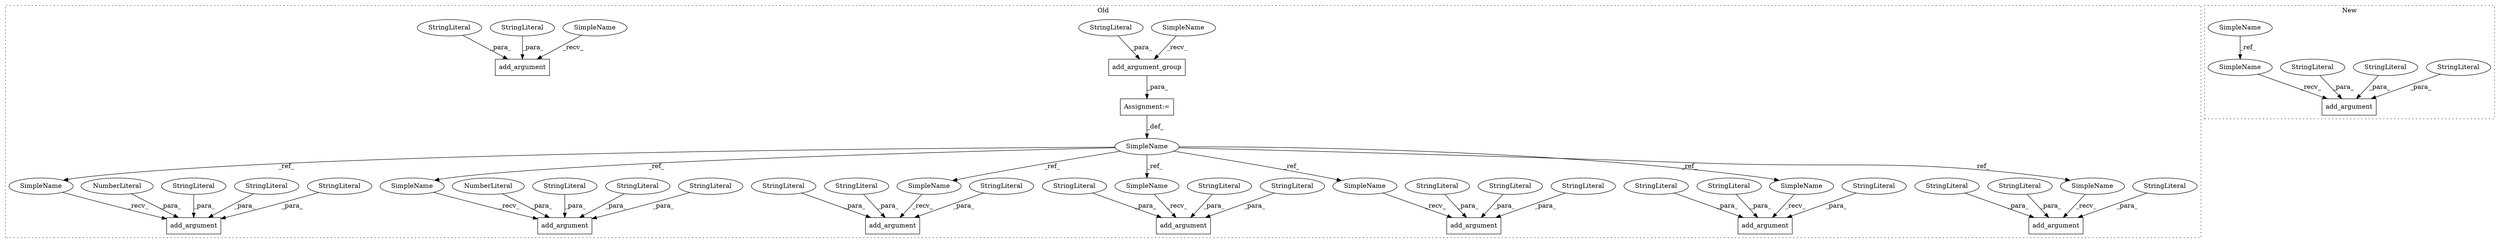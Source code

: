digraph G {
subgraph cluster0 {
1 [label="add_argument_group" a="32" s="71020,71061" l="19,1" shape="box"];
3 [label="add_argument" a="32" s="71629,71684" l="13,1" shape="box"];
4 [label="SimpleName" a="42" s="70988" l="18" shape="ellipse"];
5 [label="add_argument" a="32" s="71354,71411" l="13,1" shape="box"];
6 [label="StringLiteral" a="45" s="71039" l="22" shape="ellipse"];
7 [label="StringLiteral" a="45" s="71367" l="9" shape="ellipse"];
8 [label="StringLiteral" a="45" s="71650" l="12" shape="ellipse"];
10 [label="Assignment:=" a="7" s="71006" l="1" shape="box"];
13 [label="StringLiteral" a="45" s="71642" l="7" shape="ellipse"];
14 [label="StringLiteral" a="45" s="71663" l="21" shape="ellipse"];
15 [label="StringLiteral" a="45" s="71390" l="21" shape="ellipse"];
16 [label="StringLiteral" a="45" s="71377" l="12" shape="ellipse"];
18 [label="add_argument" a="32" s="70526,70597" l="13,1" shape="box"];
19 [label="StringLiteral" a="45" s="70549" l="48" shape="ellipse"];
20 [label="StringLiteral" a="45" s="70539" l="9" shape="ellipse"];
21 [label="add_argument" a="32" s="71793,71860" l="13,1" shape="box"];
22 [label="StringLiteral" a="45" s="71829" l="31" shape="ellipse"];
23 [label="StringLiteral" a="45" s="71816" l="12" shape="ellipse"];
24 [label="StringLiteral" a="45" s="71806" l="9" shape="ellipse"];
25 [label="add_argument" a="32" s="71710,71767" l="13,1" shape="box"];
26 [label="StringLiteral" a="45" s="71731" l="12" shape="ellipse"];
27 [label="StringLiteral" a="45" s="71744" l="23" shape="ellipse"];
28 [label="StringLiteral" a="45" s="71723" l="7" shape="ellipse"];
29 [label="add_argument" a="32" s="71087,71153" l="13,1" shape="box"];
30 [label="StringLiteral" a="45" s="71100" l="8" shape="ellipse"];
31 [label="StringLiteral" a="45" s="71109" l="12" shape="ellipse"];
32 [label="StringLiteral" a="45" s="71122" l="31" shape="ellipse"];
33 [label="add_argument" a="32" s="72248,72408" l="13,1" shape="box"];
34 [label="StringLiteral" a="45" s="72288" l="120" shape="ellipse"];
35 [label="StringLiteral" a="45" s="72261" l="4" shape="ellipse"];
36 [label="StringLiteral" a="45" s="72266" l="13" shape="ellipse"];
37 [label="add_argument" a="32" s="72063,72222" l="13,1" shape="box"];
38 [label="NumberLiteral" a="34" s="72097" l="4" shape="ellipse"];
39 [label="NumberLiteral" a="34" s="72284" l="3" shape="ellipse"];
40 [label="StringLiteral" a="45" s="72102" l="120" shape="ellipse"];
41 [label="StringLiteral" a="45" s="72076" l="4" shape="ellipse"];
42 [label="StringLiteral" a="45" s="72081" l="9" shape="ellipse"];
44 [label="SimpleName" a="42" s="71007" l="12" shape="ellipse"];
45 [label="SimpleName" a="42" s="70513" l="12" shape="ellipse"];
46 [label="SimpleName" a="42" s="71691" l="18" shape="ellipse"];
47 [label="SimpleName" a="42" s="71774" l="18" shape="ellipse"];
48 [label="SimpleName" a="42" s="71068" l="18" shape="ellipse"];
49 [label="SimpleName" a="42" s="72229" l="18" shape="ellipse"];
50 [label="SimpleName" a="42" s="72044" l="18" shape="ellipse"];
51 [label="SimpleName" a="42" s="71610" l="18" shape="ellipse"];
52 [label="SimpleName" a="42" s="71335" l="18" shape="ellipse"];
label = "Old";
style="dotted";
}
subgraph cluster1 {
2 [label="add_argument" a="32" s="66530,66617" l="13,1" shape="box"];
9 [label="StringLiteral" a="45" s="66554" l="3" shape="ellipse"];
11 [label="StringLiteral" a="45" s="66558" l="59" shape="ellipse"];
12 [label="StringLiteral" a="45" s="66543" l="10" shape="ellipse"];
17 [label="SimpleName" a="42" s="66448" l="9" shape="ellipse"];
43 [label="SimpleName" a="42" s="66520" l="9" shape="ellipse"];
label = "New";
style="dotted";
}
1 -> 10 [label="_para_"];
4 -> 47 [label="_ref_"];
4 -> 49 [label="_ref_"];
4 -> 48 [label="_ref_"];
4 -> 46 [label="_ref_"];
4 -> 51 [label="_ref_"];
4 -> 50 [label="_ref_"];
4 -> 52 [label="_ref_"];
6 -> 1 [label="_para_"];
7 -> 5 [label="_para_"];
8 -> 3 [label="_para_"];
9 -> 2 [label="_para_"];
10 -> 4 [label="_def_"];
11 -> 2 [label="_para_"];
12 -> 2 [label="_para_"];
13 -> 3 [label="_para_"];
14 -> 3 [label="_para_"];
15 -> 5 [label="_para_"];
16 -> 5 [label="_para_"];
17 -> 43 [label="_ref_"];
19 -> 18 [label="_para_"];
20 -> 18 [label="_para_"];
22 -> 21 [label="_para_"];
23 -> 21 [label="_para_"];
24 -> 21 [label="_para_"];
26 -> 25 [label="_para_"];
27 -> 25 [label="_para_"];
28 -> 25 [label="_para_"];
30 -> 29 [label="_para_"];
31 -> 29 [label="_para_"];
32 -> 29 [label="_para_"];
34 -> 33 [label="_para_"];
35 -> 33 [label="_para_"];
36 -> 33 [label="_para_"];
38 -> 37 [label="_para_"];
39 -> 33 [label="_para_"];
40 -> 37 [label="_para_"];
41 -> 37 [label="_para_"];
42 -> 37 [label="_para_"];
43 -> 2 [label="_recv_"];
44 -> 1 [label="_recv_"];
45 -> 18 [label="_recv_"];
46 -> 25 [label="_recv_"];
47 -> 21 [label="_recv_"];
48 -> 29 [label="_recv_"];
49 -> 33 [label="_recv_"];
50 -> 37 [label="_recv_"];
51 -> 3 [label="_recv_"];
52 -> 5 [label="_recv_"];
}